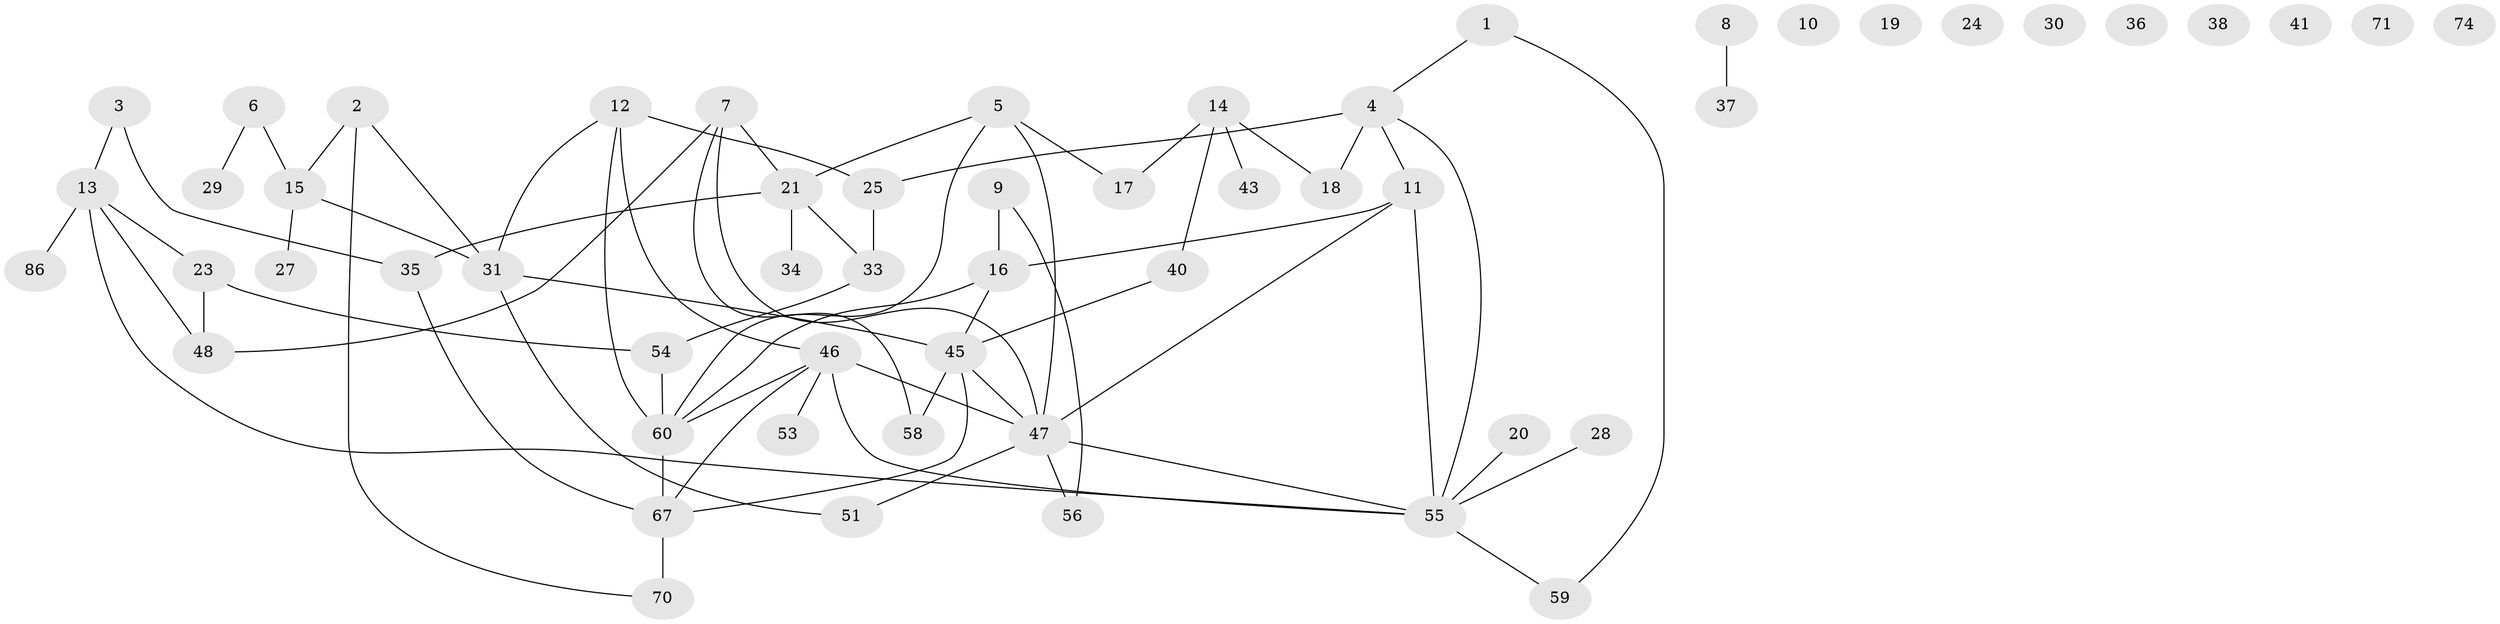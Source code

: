 // Generated by graph-tools (version 1.1) at 2025/23/03/03/25 07:23:27]
// undirected, 55 vertices, 71 edges
graph export_dot {
graph [start="1"]
  node [color=gray90,style=filled];
  1;
  2 [super="+72"];
  3;
  4 [super="+65"];
  5;
  6 [super="+77"];
  7 [super="+42"];
  8;
  9;
  10 [super="+80"];
  11;
  12 [super="+64"];
  13 [super="+85"];
  14 [super="+44"];
  15 [super="+39"];
  16 [super="+22"];
  17 [super="+68"];
  18;
  19 [super="+32"];
  20;
  21 [super="+81"];
  23 [super="+75"];
  24 [super="+69"];
  25 [super="+26"];
  27;
  28;
  29;
  30;
  31 [super="+61"];
  33 [super="+52"];
  34;
  35 [super="+57"];
  36 [super="+49"];
  37 [super="+82"];
  38;
  40;
  41;
  43;
  45 [super="+50"];
  46 [super="+62"];
  47 [super="+73"];
  48;
  51;
  53;
  54 [super="+66"];
  55 [super="+79"];
  56 [super="+76"];
  58;
  59 [super="+63"];
  60 [super="+83"];
  67 [super="+84"];
  70 [super="+78"];
  71;
  74;
  86;
  1 -- 59;
  1 -- 4;
  2 -- 15;
  2 -- 31;
  2 -- 70;
  3 -- 35;
  3 -- 13;
  4 -- 18;
  4 -- 55;
  4 -- 25 [weight=2];
  4 -- 11;
  5 -- 17;
  5 -- 47;
  5 -- 60;
  5 -- 21;
  6 -- 29;
  6 -- 15;
  7 -- 21;
  7 -- 48;
  7 -- 58;
  7 -- 47;
  8 -- 37;
  9 -- 16;
  9 -- 56;
  11 -- 16;
  11 -- 47;
  11 -- 55;
  12 -- 60;
  12 -- 25;
  12 -- 46;
  12 -- 31;
  13 -- 55;
  13 -- 48;
  13 -- 86;
  13 -- 23;
  14 -- 40;
  14 -- 43;
  14 -- 17;
  14 -- 18;
  15 -- 27;
  15 -- 31;
  16 -- 60;
  16 -- 45;
  20 -- 55;
  21 -- 35 [weight=2];
  21 -- 34;
  21 -- 33;
  23 -- 48;
  23 -- 54;
  25 -- 33;
  28 -- 55;
  31 -- 45;
  31 -- 51;
  33 -- 54;
  35 -- 67;
  40 -- 45;
  45 -- 47;
  45 -- 67;
  45 -- 58;
  46 -- 47;
  46 -- 53;
  46 -- 67;
  46 -- 55;
  46 -- 60;
  47 -- 55;
  47 -- 56;
  47 -- 51;
  54 -- 60;
  55 -- 59;
  60 -- 67;
  67 -- 70 [weight=2];
}

